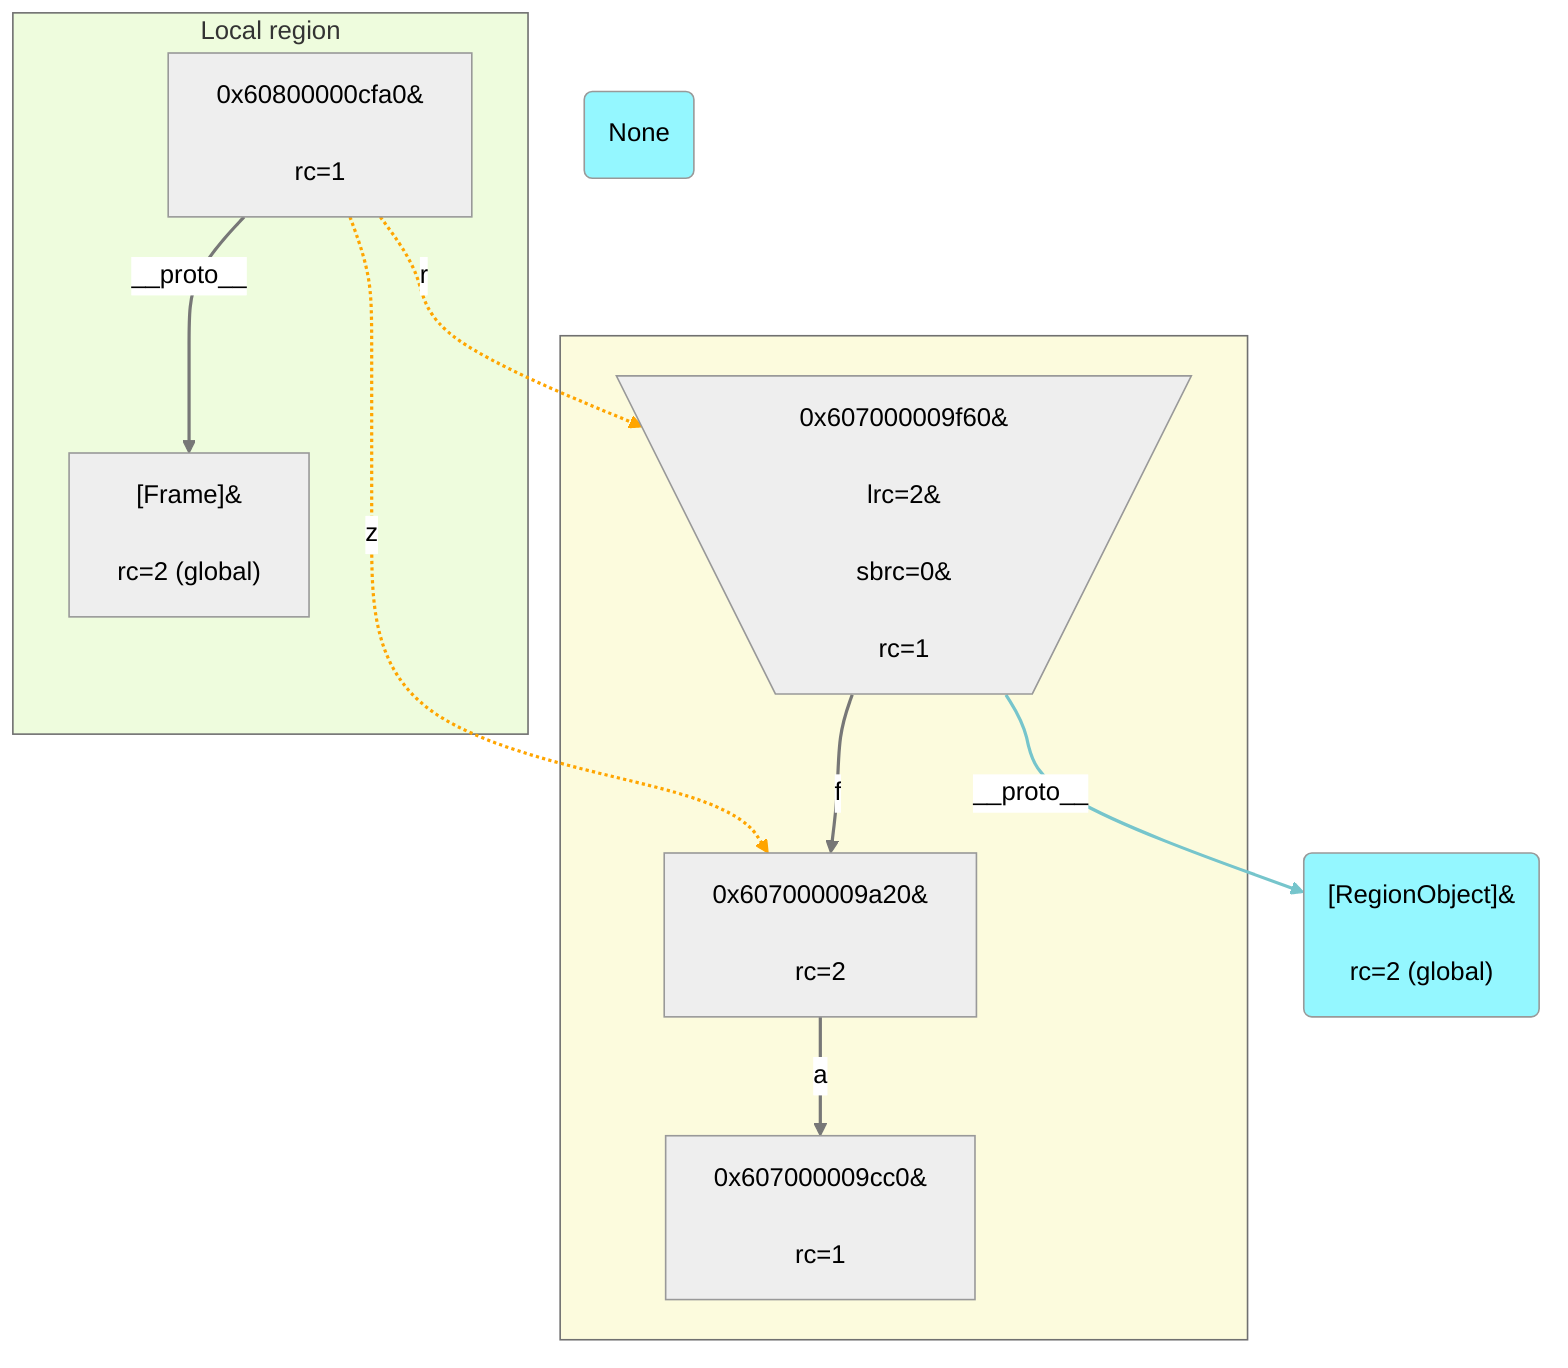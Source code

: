 %%{init: {'theme': 'neutral', 'themeVariables': { 'fontSize': '16px' }}}%%
graph TD
  id0(None):::immutable
id1[0x60800000cfa0&#13;<br/>rc=1]
id1--> |#95;#95;proto#95;#95;| id2[#91;Frame#93;&#13;<br/>rc=2 #40;global#41;]
  linkStyle 0 stroke:#777777,stroke-width:2px
id1-.-> |z| id3[0x607000009a20&#13;<br/>rc=2]
  linkStyle 1 stroke:orange,stroke-width:2px
id3--> |a| id4[0x607000009cc0&#13;<br/>rc=1]
  linkStyle 2 stroke:#777777,stroke-width:2px
id1-.-> |r| id5[\0x607000009f60&#13;<br/>lrc=2&#13;<br/>sbrc=0&#13;<br/>rc=1/]
  linkStyle 3 stroke:orange,stroke-width:2px
id5--> |#95;#95;proto#95;#95;| id6(#91;RegionObject#93;&#13;<br/>rc=2 #40;global#41;):::immutable
  linkStyle 4 stroke:#76c5cc,stroke-width:2px
id5--> |f| id3
  linkStyle 5 stroke:#777777,stroke-width:2px
id3
id4
id5
id1
subgraph LocalReg["Local region"]
  id1
  id2
end
style LocalReg fill:#eefcdd
subgraph reg0x60800000d420[" "]
  id3
  id4
  id5
end
style reg0x60800000d420 fill:#fcfbdd
classDef unreachable stroke-width:2px,stroke:red
classDef highlight stroke-width:4px,stroke:yellow
classDef error stroke-width:4px,stroke:red
classDef tainted fill:#8e84cc
classDef immutable fill:#94f7ff